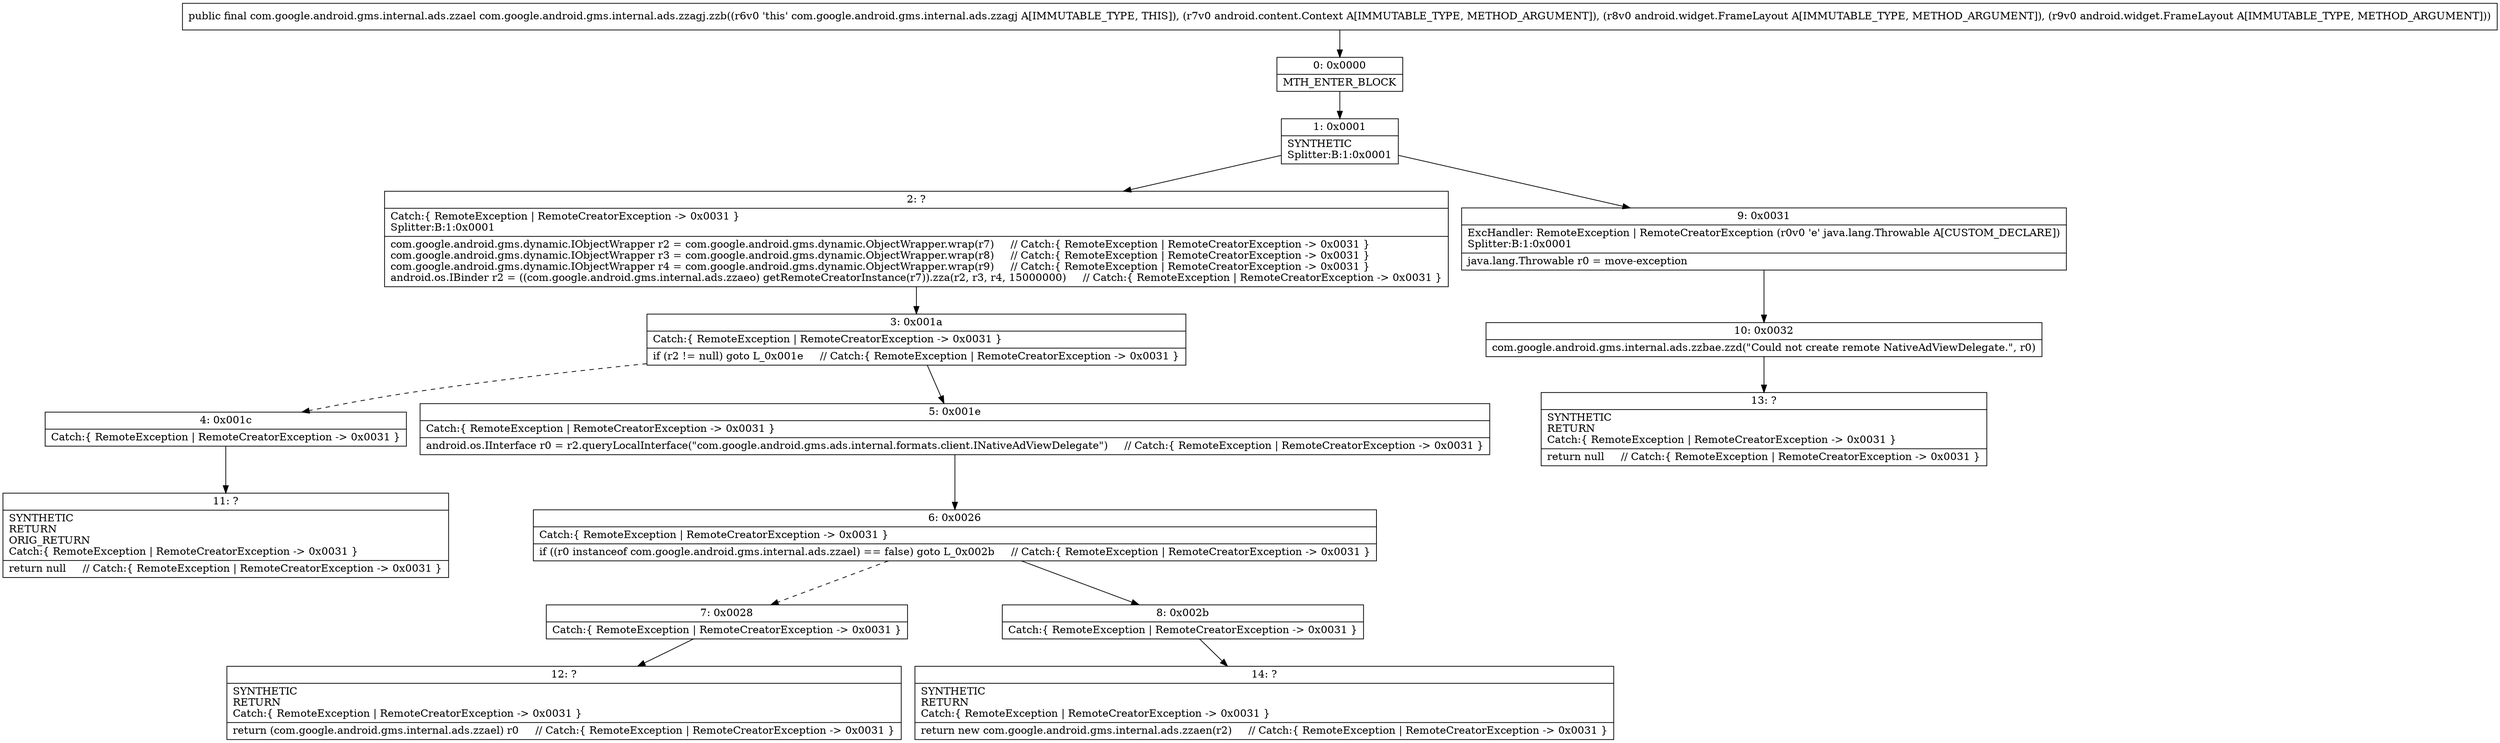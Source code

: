 digraph "CFG forcom.google.android.gms.internal.ads.zzagj.zzb(Landroid\/content\/Context;Landroid\/widget\/FrameLayout;Landroid\/widget\/FrameLayout;)Lcom\/google\/android\/gms\/internal\/ads\/zzael;" {
Node_0 [shape=record,label="{0\:\ 0x0000|MTH_ENTER_BLOCK\l}"];
Node_1 [shape=record,label="{1\:\ 0x0001|SYNTHETIC\lSplitter:B:1:0x0001\l}"];
Node_2 [shape=record,label="{2\:\ ?|Catch:\{ RemoteException \| RemoteCreatorException \-\> 0x0031 \}\lSplitter:B:1:0x0001\l|com.google.android.gms.dynamic.IObjectWrapper r2 = com.google.android.gms.dynamic.ObjectWrapper.wrap(r7)     \/\/ Catch:\{ RemoteException \| RemoteCreatorException \-\> 0x0031 \}\lcom.google.android.gms.dynamic.IObjectWrapper r3 = com.google.android.gms.dynamic.ObjectWrapper.wrap(r8)     \/\/ Catch:\{ RemoteException \| RemoteCreatorException \-\> 0x0031 \}\lcom.google.android.gms.dynamic.IObjectWrapper r4 = com.google.android.gms.dynamic.ObjectWrapper.wrap(r9)     \/\/ Catch:\{ RemoteException \| RemoteCreatorException \-\> 0x0031 \}\landroid.os.IBinder r2 = ((com.google.android.gms.internal.ads.zzaeo) getRemoteCreatorInstance(r7)).zza(r2, r3, r4, 15000000)     \/\/ Catch:\{ RemoteException \| RemoteCreatorException \-\> 0x0031 \}\l}"];
Node_3 [shape=record,label="{3\:\ 0x001a|Catch:\{ RemoteException \| RemoteCreatorException \-\> 0x0031 \}\l|if (r2 != null) goto L_0x001e     \/\/ Catch:\{ RemoteException \| RemoteCreatorException \-\> 0x0031 \}\l}"];
Node_4 [shape=record,label="{4\:\ 0x001c|Catch:\{ RemoteException \| RemoteCreatorException \-\> 0x0031 \}\l}"];
Node_5 [shape=record,label="{5\:\ 0x001e|Catch:\{ RemoteException \| RemoteCreatorException \-\> 0x0031 \}\l|android.os.IInterface r0 = r2.queryLocalInterface(\"com.google.android.gms.ads.internal.formats.client.INativeAdViewDelegate\")     \/\/ Catch:\{ RemoteException \| RemoteCreatorException \-\> 0x0031 \}\l}"];
Node_6 [shape=record,label="{6\:\ 0x0026|Catch:\{ RemoteException \| RemoteCreatorException \-\> 0x0031 \}\l|if ((r0 instanceof com.google.android.gms.internal.ads.zzael) == false) goto L_0x002b     \/\/ Catch:\{ RemoteException \| RemoteCreatorException \-\> 0x0031 \}\l}"];
Node_7 [shape=record,label="{7\:\ 0x0028|Catch:\{ RemoteException \| RemoteCreatorException \-\> 0x0031 \}\l}"];
Node_8 [shape=record,label="{8\:\ 0x002b|Catch:\{ RemoteException \| RemoteCreatorException \-\> 0x0031 \}\l}"];
Node_9 [shape=record,label="{9\:\ 0x0031|ExcHandler: RemoteException \| RemoteCreatorException (r0v0 'e' java.lang.Throwable A[CUSTOM_DECLARE])\lSplitter:B:1:0x0001\l|java.lang.Throwable r0 = move\-exception\l}"];
Node_10 [shape=record,label="{10\:\ 0x0032|com.google.android.gms.internal.ads.zzbae.zzd(\"Could not create remote NativeAdViewDelegate.\", r0)\l}"];
Node_11 [shape=record,label="{11\:\ ?|SYNTHETIC\lRETURN\lORIG_RETURN\lCatch:\{ RemoteException \| RemoteCreatorException \-\> 0x0031 \}\l|return null     \/\/ Catch:\{ RemoteException \| RemoteCreatorException \-\> 0x0031 \}\l}"];
Node_12 [shape=record,label="{12\:\ ?|SYNTHETIC\lRETURN\lCatch:\{ RemoteException \| RemoteCreatorException \-\> 0x0031 \}\l|return (com.google.android.gms.internal.ads.zzael) r0     \/\/ Catch:\{ RemoteException \| RemoteCreatorException \-\> 0x0031 \}\l}"];
Node_13 [shape=record,label="{13\:\ ?|SYNTHETIC\lRETURN\lCatch:\{ RemoteException \| RemoteCreatorException \-\> 0x0031 \}\l|return null     \/\/ Catch:\{ RemoteException \| RemoteCreatorException \-\> 0x0031 \}\l}"];
Node_14 [shape=record,label="{14\:\ ?|SYNTHETIC\lRETURN\lCatch:\{ RemoteException \| RemoteCreatorException \-\> 0x0031 \}\l|return new com.google.android.gms.internal.ads.zzaen(r2)     \/\/ Catch:\{ RemoteException \| RemoteCreatorException \-\> 0x0031 \}\l}"];
MethodNode[shape=record,label="{public final com.google.android.gms.internal.ads.zzael com.google.android.gms.internal.ads.zzagj.zzb((r6v0 'this' com.google.android.gms.internal.ads.zzagj A[IMMUTABLE_TYPE, THIS]), (r7v0 android.content.Context A[IMMUTABLE_TYPE, METHOD_ARGUMENT]), (r8v0 android.widget.FrameLayout A[IMMUTABLE_TYPE, METHOD_ARGUMENT]), (r9v0 android.widget.FrameLayout A[IMMUTABLE_TYPE, METHOD_ARGUMENT])) }"];
MethodNode -> Node_0;
Node_0 -> Node_1;
Node_1 -> Node_2;
Node_1 -> Node_9;
Node_2 -> Node_3;
Node_3 -> Node_4[style=dashed];
Node_3 -> Node_5;
Node_4 -> Node_11;
Node_5 -> Node_6;
Node_6 -> Node_7[style=dashed];
Node_6 -> Node_8;
Node_7 -> Node_12;
Node_8 -> Node_14;
Node_9 -> Node_10;
Node_10 -> Node_13;
}

